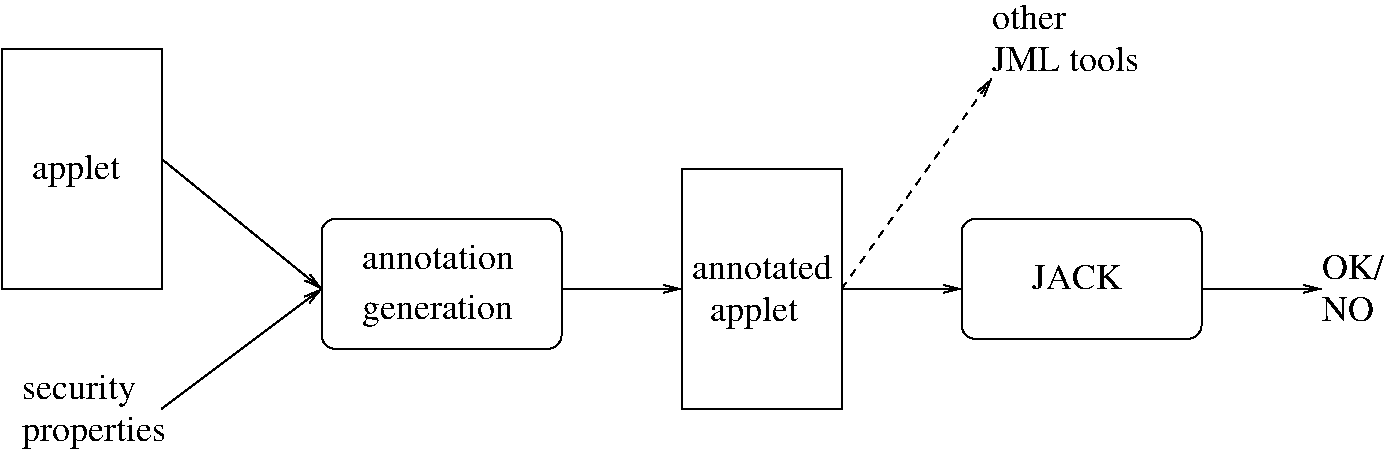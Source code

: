 #FIG 3.2
Landscape
Center
Inches
Letter  
100.00
Single
-2
1200 2
6 1350 3600 2475 4200
4 0 0 50 -1 0 18 0.0000 4 255 870 1350 3825 security\001
4 0 0 50 -1 0 18 0.0000 4 255 1125 1350 4140 properties\001
-6
6 6375 2700 7500 3300
4 0 0 50 -1 0 18 0.0000 4 195 1110 6375 2925 annotated\001
4 0 0 50 -1 0 18 0.0000 4 255 795 6375 3240   applet\001
-6
6 3900 2625 5175 3300
4 0 0 50 -1 0 18 0.0000 4 195 1215 3900 2850 annotation\001
4 0 0 50 -1 0 18 0.0000 4 255 1185 3900 3225 generation\001
-6
2 2 0 1 0 7 50 -1 -1 0.000 0 0 -1 0 0 5
	 1200 1200 2400 1200 2400 3000 1200 3000 1200 1200
2 1 0 1 0 7 50 -1 -1 0.000 0 0 -1 1 0 2
	0 0 1.00 60.00 120.00
	 2400 2025 3600 3000
2 1 0 1 0 7 50 -1 -1 0.000 0 0 -1 1 0 2
	0 0 1.00 60.00 120.00
	 2400 3900 3600 3000
2 1 0 1 0 7 50 -1 -1 0.000 0 0 -1 1 0 2
	0 0 1.00 60.00 120.00
	 5400 3000 6300 3000
2 1 0 1 0 7 50 -1 -1 0.000 0 0 -1 1 0 2
	0 0 1.00 60.00 120.00
	 7500 3000 8400 3000
2 1 1 1 0 7 50 -1 -1 4.000 0 0 -1 1 0 2
	0 0 1.00 60.00 120.00
	 7500 3000 8625 1425
2 1 0 1 0 7 50 -1 -1 4.000 0 0 -1 1 0 2
	0 0 1.00 60.00 120.00
	 10200 3000 11100 3000
2 2 0 1 0 7 50 -1 -1 0.000 0 0 -1 0 0 5
	 6300 2100 7500 2100 7500 3900 6300 3900 6300 2100
2 4 0 1 0 7 50 -1 -1 0.000 0 0 7 0 0 5
	 5400 3450 5400 2475 3600 2475 3600 3450 5400 3450
2 4 0 1 0 7 50 -1 -1 0.000 0 0 7 0 0 5
	 10200 3375 10200 2475 8400 2475 8400 3375 10200 3375
4 0 0 50 -1 0 18 0.0000 4 195 705 8925 3000 JACK\001
4 0 0 50 -1 0 18 0.0000 4 225 480 11100 2925 OK/\001
4 0 0 50 -1 0 18 0.0000 4 195 405 11100 3240 NO\001
4 0 0 50 -1 0 18 0.0000 4 195 600 8625 1050 other\001
4 0 0 50 -1 0 18 0.0000 4 195 1110 8625 1365 JML tools\001
4 0 0 50 -1 0 18 0.0000 4 255 675 1425 2175 applet\001
